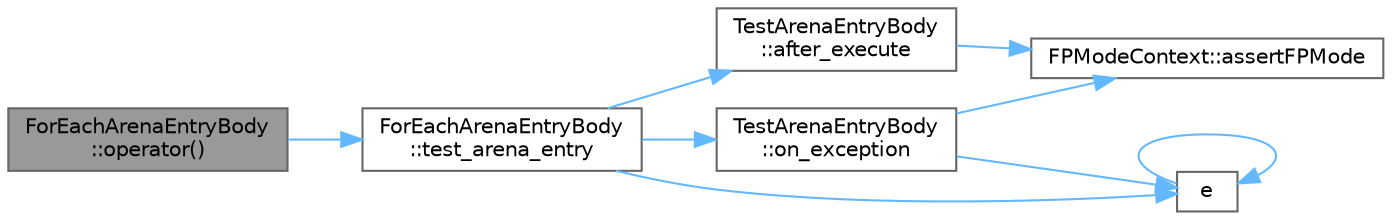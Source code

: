 digraph "ForEachArenaEntryBody::operator()"
{
 // LATEX_PDF_SIZE
  bgcolor="transparent";
  edge [fontname=Helvetica,fontsize=10,labelfontname=Helvetica,labelfontsize=10];
  node [fontname=Helvetica,fontsize=10,shape=box,height=0.2,width=0.4];
  rankdir="LR";
  Node1 [id="Node000001",label="ForEachArenaEntryBody\l::operator()",height=0.2,width=0.4,color="gray40", fillcolor="grey60", style="filled", fontcolor="black",tooltip=" "];
  Node1 -> Node2 [id="edge9_Node000001_Node000002",color="steelblue1",style="solid",tooltip=" "];
  Node2 [id="Node000002",label="ForEachArenaEntryBody\l::test_arena_entry",height=0.2,width=0.4,color="grey40", fillcolor="white", style="filled",URL="$class_for_each_arena_entry_body.html#ad684a0f34d811c1f63cbe3345c4f4efb",tooltip=" "];
  Node2 -> Node3 [id="edge10_Node000002_Node000003",color="steelblue1",style="solid",tooltip=" "];
  Node3 [id="Node000003",label="TestArenaEntryBody\l::after_execute",height=0.2,width=0.4,color="grey40", fillcolor="white", style="filled",URL="$struct_test_arena_entry_body.html#a7e0f3f41360edd97debc11e076a456c1",tooltip=" "];
  Node3 -> Node4 [id="edge11_Node000003_Node000004",color="steelblue1",style="solid",tooltip=" "];
  Node4 [id="Node000004",label="FPModeContext::assertFPMode",height=0.2,width=0.4,color="grey40", fillcolor="white", style="filled",URL="$class_f_p_mode_context.html#a067f6690d21b89d312acc577fb52c428",tooltip=" "];
  Node2 -> Node5 [id="edge12_Node000002_Node000005",color="steelblue1",style="solid",tooltip=" "];
  Node5 [id="Node000005",label="e",height=0.2,width=0.4,color="grey40", fillcolor="white", style="filled",URL="$_cwise__array__power__array_8cpp.html#a9cb86ff854760bf91a154f2724a9101d",tooltip=" "];
  Node5 -> Node5 [id="edge13_Node000005_Node000005",color="steelblue1",style="solid",tooltip=" "];
  Node2 -> Node6 [id="edge14_Node000002_Node000006",color="steelblue1",style="solid",tooltip=" "];
  Node6 [id="Node000006",label="TestArenaEntryBody\l::on_exception",height=0.2,width=0.4,color="grey40", fillcolor="white", style="filled",URL="$struct_test_arena_entry_body.html#a4ab2f41a3cd566c8def5238071daf2c8",tooltip=" "];
  Node6 -> Node4 [id="edge15_Node000006_Node000004",color="steelblue1",style="solid",tooltip=" "];
  Node6 -> Node5 [id="edge16_Node000006_Node000005",color="steelblue1",style="solid",tooltip=" "];
}
